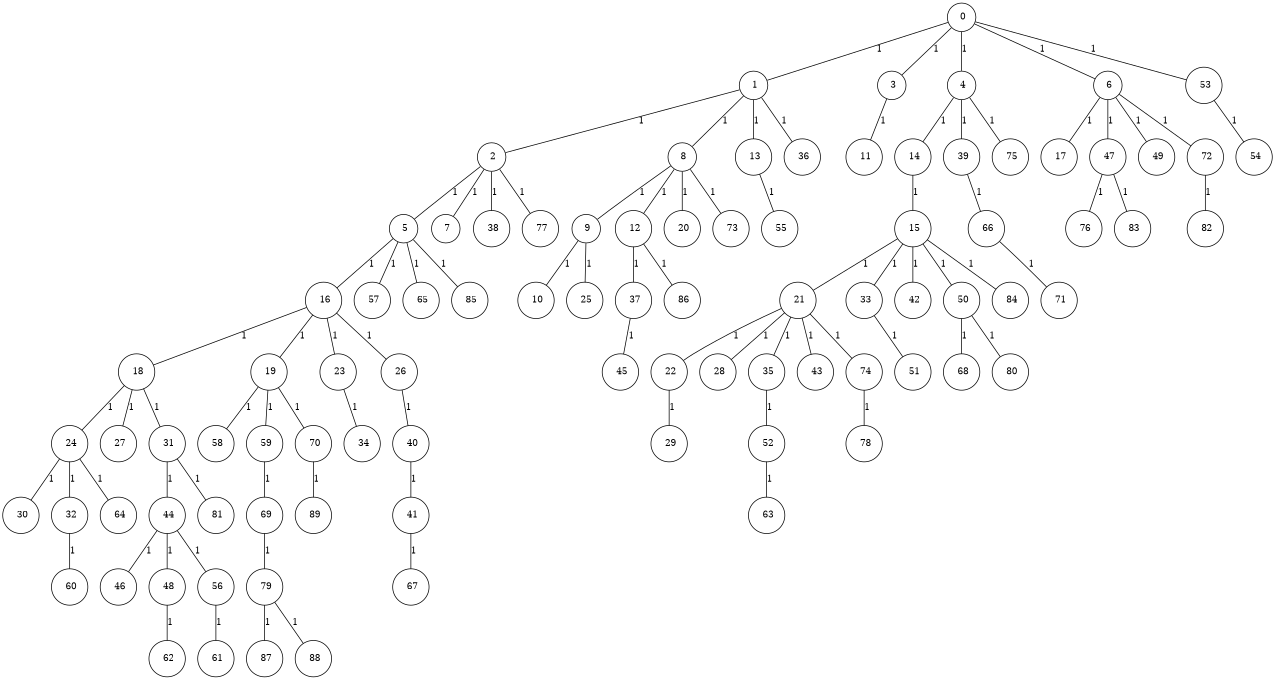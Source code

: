 graph G {
size="8.5,11;"
ratio = "expand;"
fixedsize="true;"
overlap="scale;"
node[shape=circle,width=.12,hight=.12,fontsize=12]
edge[fontsize=12]

0[label=" 0" color=black, pos="1.8228928,2.5002847!"];
1[label=" 1" color=black, pos="1.4620612,2.8382367!"];
2[label=" 2" color=black, pos="2.5050708,0.22059383!"];
3[label=" 3" color=black, pos="1.6481156,2.7160128!"];
4[label=" 4" color=black, pos="1.2027049,2.1153626!"];
5[label=" 5" color=black, pos="0.0025686217,0.22127481!"];
6[label=" 6" color=black, pos="1.6139125,1.7919894!"];
7[label=" 7" color=black, pos="1.7173482,2.3786643!"];
8[label=" 8" color=black, pos="1.8762669,2.6712993!"];
9[label=" 9" color=black, pos="0.25855383,2.2147012!"];
10[label=" 10" color=black, pos="0.86897048,1.2012589!"];
11[label=" 11" color=black, pos="2.0149138,0.82573859!"];
12[label=" 12" color=black, pos="1.7491979,2.2666367!"];
13[label=" 13" color=black, pos="0.8690307,1.4737238!"];
14[label=" 14" color=black, pos="0.5055594,1.6660718!"];
15[label=" 15" color=black, pos="1.0420946,2.7631486!"];
16[label=" 16" color=black, pos="0.92368519,1.2566896!"];
17[label=" 17" color=black, pos="0.9439839,1.9458636!"];
18[label=" 18" color=black, pos="2.9066858,2.3300405!"];
19[label=" 19" color=black, pos="2.0643942,2.1392184!"];
20[label=" 20" color=black, pos="2.0968803,2.5653586!"];
21[label=" 21" color=black, pos="0.89376649,2.4488542!"];
22[label=" 22" color=black, pos="2.3047955,2.6222335!"];
23[label=" 23" color=black, pos="2.1596622,1.2652517!"];
24[label=" 24" color=black, pos="0.81982998,0.26558644!"];
25[label=" 25" color=black, pos="1.9933321,1.5767683!"];
26[label=" 26" color=black, pos="1.3585726,1.8216176!"];
27[label=" 27" color=black, pos="1.0625878,0.23655893!"];
28[label=" 28" color=black, pos="0.36669094,2.1253791!"];
29[label=" 29" color=black, pos="2.8409999,1.6597833!"];
30[label=" 30" color=black, pos="2.6891594,2.4926856!"];
31[label=" 31" color=black, pos="0.66739891,1.932169!"];
32[label=" 32" color=black, pos="0.27987858,2.2510428!"];
33[label=" 33" color=black, pos="0.40920549,0.17322855!"];
34[label=" 34" color=black, pos="2.7346198,0.1907449!"];
35[label=" 35" color=black, pos="0.95568202,1.9566757!"];
36[label=" 36" color=black, pos="2.2292214,2.5828304!"];
37[label=" 37" color=black, pos="2.6562881,1.2160167!"];
38[label=" 38" color=black, pos="0.52463056,1.194269!"];
39[label=" 39" color=black, pos="2.4666396,0.67925837!"];
40[label=" 40" color=black, pos="2.3241935,1.0197289!"];
41[label=" 41" color=black, pos="2.7581122,0.50117703!"];
42[label=" 42" color=black, pos="1.1878035,2.2899396!"];
43[label=" 43" color=black, pos="1.1192258,0.46585851!"];
44[label=" 44" color=black, pos="1.3286701,2.4186684!"];
45[label=" 45" color=black, pos="2.2913026,2.3304056!"];
46[label=" 46" color=black, pos="2.3433874,0.0079626855!"];
47[label=" 47" color=black, pos="0.65111268,0.55654528!"];
48[label=" 48" color=black, pos="2.6175222,2.7087051!"];
49[label=" 49" color=black, pos="0.76923157,2.8683663!"];
50[label=" 50" color=black, pos="0.90180404,2.1005206!"];
51[label=" 51" color=black, pos="0.40492112,1.3694769!"];
52[label=" 52" color=black, pos="2.6150681,2.7185493!"];
53[label=" 53" color=black, pos="0.42283045,1.7223039!"];
54[label=" 54" color=black, pos="0.57362958,1.576245!"];
55[label=" 55" color=black, pos="1.4174877,0.2000484!"];
56[label=" 56" color=black, pos="0.70906439,1.4106442!"];
57[label=" 57" color=black, pos="1.1186356,1.435331!"];
58[label=" 58" color=black, pos="0.43731638,2.0414694!"];
59[label=" 59" color=black, pos="1.1022308,0.57582868!"];
60[label=" 60" color=black, pos="1.1990917,1.6236696!"];
61[label=" 61" color=black, pos="0.34333295,1.3881401!"];
62[label=" 62" color=black, pos="2.0762401,2.1417048!"];
63[label=" 63" color=black, pos="0.097175248,0.52873766!"];
64[label=" 64" color=black, pos="0.25050668,0.28453559!"];
65[label=" 65" color=black, pos="0.21839239,0.38958193!"];
66[label=" 66" color=black, pos="2.2557183,0.49794627!"];
67[label=" 67" color=black, pos="2.8419977,0.075248088!"];
68[label=" 68" color=black, pos="1.368153,2.6630116!"];
69[label=" 69" color=black, pos="0.044891253,0.62844844!"];
70[label=" 70" color=black, pos="1.0155367,2.6148592!"];
71[label=" 71" color=black, pos="0.11190643,1.9189516!"];
72[label=" 72" color=black, pos="2.0829787,0.7315554!"];
73[label=" 73" color=black, pos="1.9233538,2.9570799!"];
74[label=" 74" color=black, pos="1.5521887,2.5370213!"];
75[label=" 75" color=black, pos="0.52880112,1.4352759!"];
76[label=" 76" color=black, pos="1.3111871,1.60844!"];
77[label=" 77" color=black, pos="0.14943924,2.4772098!"];
78[label=" 78" color=black, pos="1.0070417,0.2776879!"];
79[label=" 79" color=black, pos="2.2356658,0.48136123!"];
80[label=" 80" color=black, pos="1.4001267,2.6200157!"];
81[label=" 81" color=black, pos="2.334054,2.5025526!"];
82[label=" 82" color=black, pos="1.0321217,0.28042909!"];
83[label=" 83" color=black, pos="1.6518433,0.45787694!"];
84[label=" 84" color=black, pos="2.8139925,1.3191088!"];
85[label=" 85" color=black, pos="0.30320539,2.1284077!"];
86[label=" 86" color=black, pos="0.8883875,1.4291952!"];
87[label=" 87" color=black, pos="1.6027351,1.4426979!"];
88[label=" 88" color=black, pos="1.123473,2.3263422!"];
89[label=" 89" color=black, pos="1.6398091,2.3437696!"];
0--1[label="1"]
0--3[label="1"]
0--4[label="1"]
0--6[label="1"]
0--53[label="1"]
1--2[label="1"]
1--8[label="1"]
1--13[label="1"]
1--36[label="1"]
2--5[label="1"]
2--7[label="1"]
2--38[label="1"]
2--77[label="1"]
3--11[label="1"]
4--14[label="1"]
4--39[label="1"]
4--75[label="1"]
5--16[label="1"]
5--57[label="1"]
5--65[label="1"]
5--85[label="1"]
6--17[label="1"]
6--47[label="1"]
6--49[label="1"]
6--72[label="1"]
8--9[label="1"]
8--12[label="1"]
8--20[label="1"]
8--73[label="1"]
9--10[label="1"]
9--25[label="1"]
12--37[label="1"]
12--86[label="1"]
13--55[label="1"]
14--15[label="1"]
15--21[label="1"]
15--33[label="1"]
15--42[label="1"]
15--50[label="1"]
15--84[label="1"]
16--18[label="1"]
16--19[label="1"]
16--23[label="1"]
16--26[label="1"]
18--24[label="1"]
18--27[label="1"]
18--31[label="1"]
19--58[label="1"]
19--59[label="1"]
19--70[label="1"]
21--22[label="1"]
21--28[label="1"]
21--35[label="1"]
21--43[label="1"]
21--74[label="1"]
22--29[label="1"]
23--34[label="1"]
24--30[label="1"]
24--32[label="1"]
24--64[label="1"]
26--40[label="1"]
31--44[label="1"]
31--81[label="1"]
32--60[label="1"]
33--51[label="1"]
35--52[label="1"]
37--45[label="1"]
39--66[label="1"]
40--41[label="1"]
41--67[label="1"]
44--46[label="1"]
44--48[label="1"]
44--56[label="1"]
47--76[label="1"]
47--83[label="1"]
48--62[label="1"]
50--68[label="1"]
50--80[label="1"]
52--63[label="1"]
53--54[label="1"]
56--61[label="1"]
59--69[label="1"]
66--71[label="1"]
69--79[label="1"]
70--89[label="1"]
72--82[label="1"]
74--78[label="1"]
79--87[label="1"]
79--88[label="1"]

}
